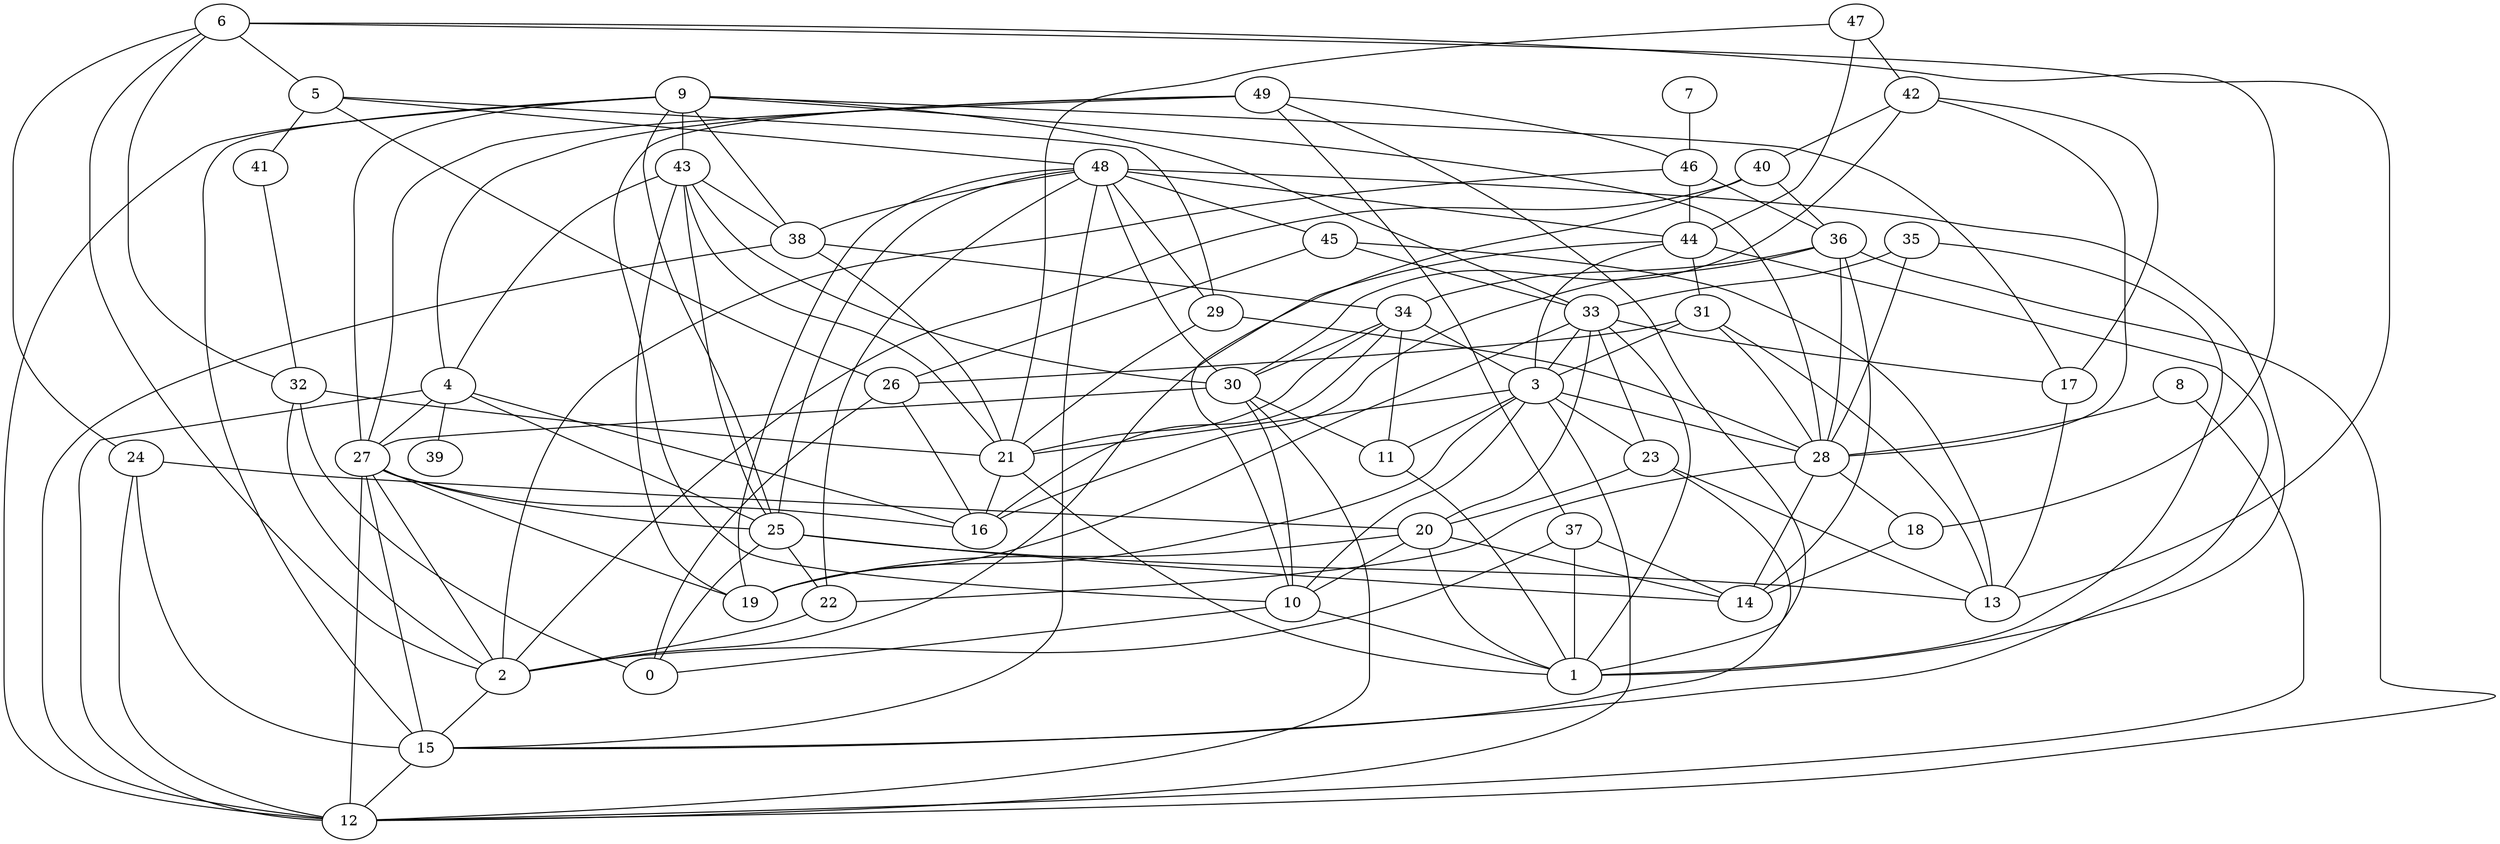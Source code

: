 digraph GG_graph {

subgraph G_graph {
edge [color = black]
"29" -> "28" [dir = none]
"43" -> "38" [dir = none]
"20" -> "10" [dir = none]
"33" -> "17" [dir = none]
"33" -> "23" [dir = none]
"33" -> "1" [dir = none]
"33" -> "3" [dir = none]
"5" -> "26" [dir = none]
"42" -> "28" [dir = none]
"49" -> "27" [dir = none]
"40" -> "10" [dir = none]
"9" -> "15" [dir = none]
"9" -> "28" [dir = none]
"9" -> "38" [dir = none]
"9" -> "12" [dir = none]
"34" -> "16" [dir = none]
"37" -> "2" [dir = none]
"38" -> "21" [dir = none]
"8" -> "28" [dir = none]
"25" -> "13" [dir = none]
"25" -> "0" [dir = none]
"25" -> "14" [dir = none]
"26" -> "0" [dir = none]
"32" -> "2" [dir = none]
"4" -> "39" [dir = none]
"4" -> "27" [dir = none]
"46" -> "2" [dir = none]
"10" -> "0" [dir = none]
"7" -> "46" [dir = none]
"41" -> "32" [dir = none]
"28" -> "22" [dir = none]
"47" -> "42" [dir = none]
"6" -> "2" [dir = none]
"45" -> "13" [dir = none]
"30" -> "12" [dir = none]
"3" -> "11" [dir = none]
"3" -> "28" [dir = none]
"35" -> "28" [dir = none]
"27" -> "19" [dir = none]
"27" -> "2" [dir = none]
"27" -> "25" [dir = none]
"27" -> "16" [dir = none]
"27" -> "12" [dir = none]
"36" -> "12" [dir = none]
"24" -> "12" [dir = none]
"31" -> "28" [dir = none]
"48" -> "15" [dir = none]
"18" -> "14" [dir = none]
"44" -> "31" [dir = none]
"42" -> "40" [dir = none]
"8" -> "12" [dir = none]
"46" -> "36" [dir = none]
"47" -> "44" [dir = none]
"3" -> "23" [dir = none]
"44" -> "2" [dir = none]
"23" -> "20" [dir = none]
"48" -> "25" [dir = none]
"34" -> "3" [dir = none]
"33" -> "20" [dir = none]
"36" -> "28" [dir = none]
"6" -> "24" [dir = none]
"30" -> "11" [dir = none]
"30" -> "27" [dir = none]
"48" -> "29" [dir = none]
"15" -> "12" [dir = none]
"2" -> "15" [dir = none]
"48" -> "38" [dir = none]
"3" -> "12" [dir = none]
"49" -> "10" [dir = none]
"5" -> "41" [dir = none]
"47" -> "21" [dir = none]
"3" -> "10" [dir = none]
"43" -> "4" [dir = none]
"25" -> "22" [dir = none]
"38" -> "34" [dir = none]
"48" -> "19" [dir = none]
"43" -> "19" [dir = none]
"5" -> "29" [dir = none]
"43" -> "21" [dir = none]
"36" -> "14" [dir = none]
"20" -> "1" [dir = none]
"4" -> "16" [dir = none]
"23" -> "13" [dir = none]
"31" -> "3" [dir = none]
"24" -> "15" [dir = none]
"45" -> "33" [dir = none]
"27" -> "15" [dir = none]
"5" -> "48" [dir = none]
"6" -> "13" [dir = none]
"10" -> "1" [dir = none]
"29" -> "21" [dir = none]
"48" -> "44" [dir = none]
"24" -> "20" [dir = none]
"9" -> "33" [dir = none]
"43" -> "30" [dir = none]
"9" -> "43" [dir = none]
"40" -> "36" [dir = none]
"33" -> "19" [dir = none]
"17" -> "13" [dir = none]
"34" -> "21" [dir = none]
"49" -> "1" [dir = none]
"30" -> "10" [dir = none]
"45" -> "26" [dir = none]
"3" -> "21" [dir = none]
"9" -> "25" [dir = none]
"40" -> "2" [dir = none]
"32" -> "21" [dir = none]
"31" -> "26" [dir = none]
"49" -> "37" [dir = none]
"4" -> "25" [dir = none]
"23" -> "15" [dir = none]
"48" -> "45" [dir = none]
"43" -> "25" [dir = none]
"3" -> "19" [dir = none]
"6" -> "5" [dir = none]
"35" -> "1" [dir = none]
"34" -> "30" [dir = none]
"35" -> "33" [dir = none]
"34" -> "11" [dir = none]
"32" -> "0" [dir = none]
"49" -> "46" [dir = none]
"48" -> "22" [dir = none]
"28" -> "18" [dir = none]
"42" -> "30" [dir = none]
"42" -> "17" [dir = none]
"11" -> "1" [dir = none]
"28" -> "14" [dir = none]
"48" -> "30" [dir = none]
"6" -> "32" [dir = none]
"37" -> "1" [dir = none]
"4" -> "12" [dir = none]
"9" -> "17" [dir = none]
"21" -> "16" [dir = none]
"21" -> "1" [dir = none]
"22" -> "2" [dir = none]
"20" -> "14" [dir = none]
"48" -> "1" [dir = none]
"46" -> "44" [dir = none]
"44" -> "3" [dir = none]
"36" -> "34" [dir = none]
"31" -> "13" [dir = none]
"44" -> "15" [dir = none]
"9" -> "27" [dir = none]
"20" -> "19" [dir = none]
"37" -> "14" [dir = none]
"36" -> "16" [dir = none]
"38" -> "12" [dir = none]
"6" -> "18" [dir = none]
"26" -> "16" [dir = none]
"49" -> "4" [dir = none]
}

}
